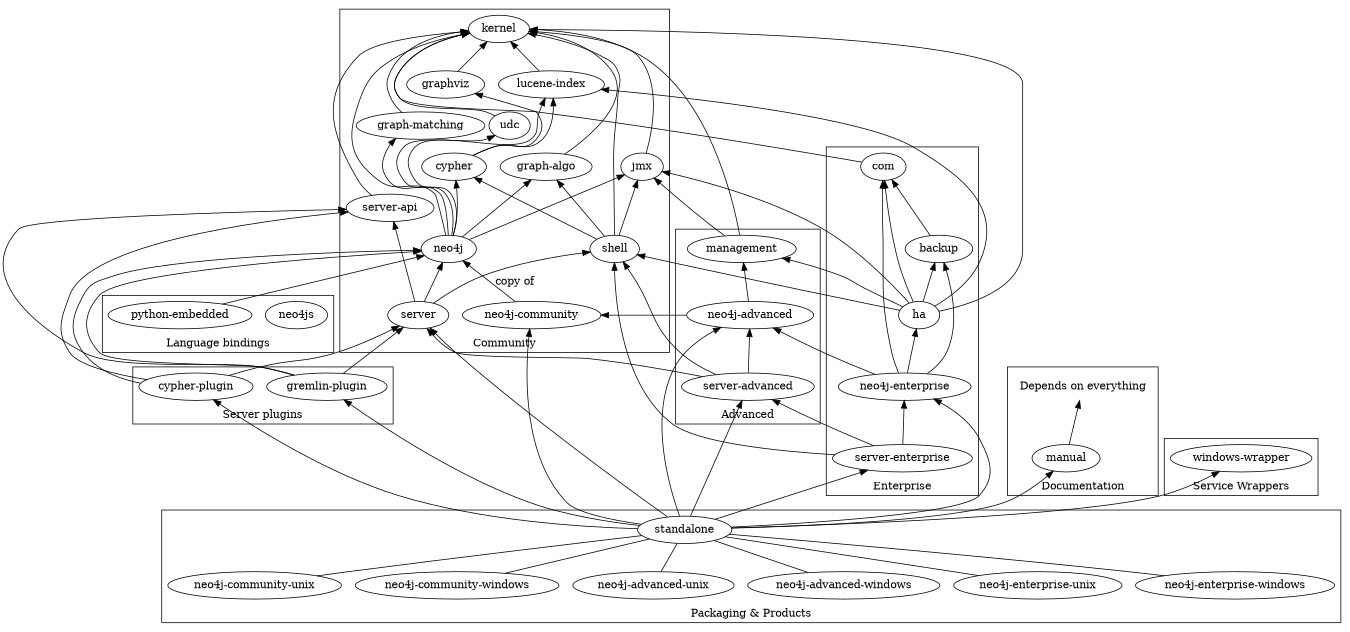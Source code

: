 digraph g{
 graph [rankdir="BT" size="9.0,7.0"]

subgraph cluster_community {
 label="Community"
 "lucene-index" -> "kernel"
 "jmx" -> "kernel"
 "graph-algo" -> "kernel"
 "graph-matching" -> "kernel"
 "graphviz" -> "kernel"
 "cypher" -> "lucene-index"
 "cypher" -> "graphviz"
 "shell" -> "kernel"
 "shell" -> "jmx"
 "shell" -> "graph-algo"
 "shell" -> "cypher"
 "udc" -> "kernel"
 "neo4j" -> "kernel"
 "neo4j" -> "lucene-index"
 "neo4j" -> "graph-algo"
 "neo4j" -> "graph-matching"
 "neo4j" -> "udc"
 "neo4j" -> "jmx"
 "neo4j" -> "cypher"
 "neo4j-community" -> "neo4j" [label="copy of"]
 "server-api" -> "kernel"
 "server" -> "server-api"
 "server" -> "neo4j"
 "server" -> "shell"
}

subgraph cluster_advanced {
 label="Advanced"
 "management" -> "kernel"
 "management" -> "jmx"
 "neo4j-advanced" -> "neo4j-community"
 "neo4j-advanced" -> "management"
 "server-advanced" -> "server"
 "server-advanced" -> "neo4j-advanced"
 "server-advanced" -> "shell"
}

subgraph cluster_enterprise {
 label="Enterprise"
 "com" -> "kernel"
 "backup" -> "com"
 "ha" -> "kernel"
 "ha" -> "jmx"
 "ha" -> "management"
 "ha" -> "backup"
 "ha" -> "lucene-index"
 "ha" -> "com"
 "ha" -> "shell"
 "neo4j-enterprise" -> "neo4j-advanced"
 "neo4j-enterprise" -> "com"
 "neo4j-enterprise" -> "backup"
 "neo4j-enterprise" -> "ha"
 "server-enterprise" -> "server-advanced"
 "server-enterprise" -> "neo4j-enterprise"
 "server-enterprise" -> "shell" 
}

subgraph cluster_serverplugins {
 label="Server plugins"
 "cypher-plugin" -> "server"
 "cypher-plugin" -> "neo4j"
 "cypher-plugin" -> "server-api"
 "gremlin-plugin" -> "server-api"
 "gremlin-plugin" -> "server"
 "gremlin-plugin" -> "neo4j"
}

subgraph cluster_langs {
 label="Language bindings"
 "neo4js"
 "python-embedded" -> "neo4j"
}

subgraph cluster_docs {
 label="Documentation"
 "manual" -> "Depends on everything"
 "Depends on everything" [shape="plaintext"]
}

subgraph cluster_wrappers {
 label="Service Wrappers"
 "windows-wrapper"
}


subgraph cluster_packaging {
 label="Packaging & Products"
 "standalone" -> "neo4j-community"
 "standalone" -> "server"
 "standalone" -> "neo4j-advanced"
 "standalone" -> "server-advanced"
 "standalone" -> "neo4j-enterprise"
 "standalone" -> "server-enterprise"
 "standalone" -> "cypher-plugin"
 "standalone" -> "gremlin-plugin"
 "standalone" -> "windows-wrapper"
 "standalone" -> "manual"
 "neo4j-enterprise-windows" -> "standalone" [arrowhead="none"]
 "neo4j-enterprise-unix" -> "standalone" [arrowhead="none"]
 "neo4j-advanced-windows" -> "standalone" [arrowhead="none"]
 "neo4j-advanced-unix" -> "standalone" [arrowhead="none"]
 "neo4j-community-windows" -> "standalone" [arrowhead="none"]
 "neo4j-community-unix" -> "standalone" [arrowhead="none"]
}

}

